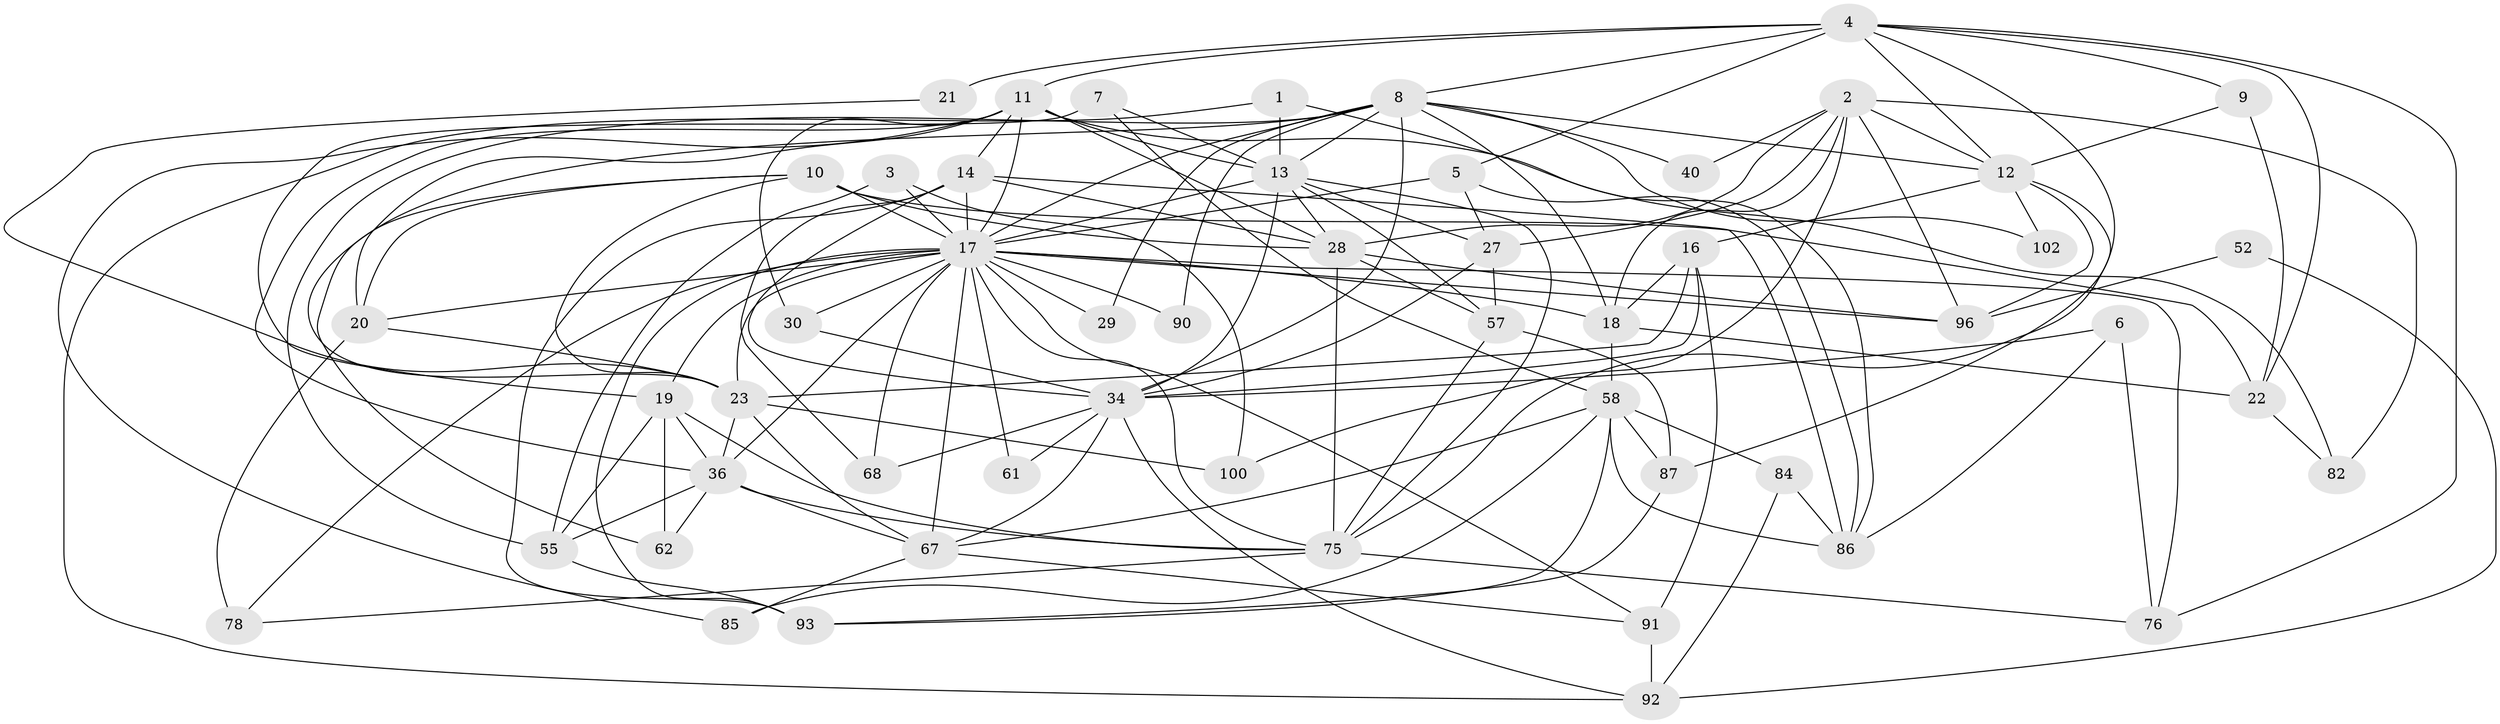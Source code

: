 // original degree distribution, {3: 0.27884615384615385, 4: 0.25, 6: 0.11538461538461539, 2: 0.14423076923076922, 7: 0.04807692307692308, 5: 0.15384615384615385, 8: 0.009615384615384616}
// Generated by graph-tools (version 1.1) at 2025/15/03/09/25 04:15:14]
// undirected, 52 vertices, 143 edges
graph export_dot {
graph [start="1"]
  node [color=gray90,style=filled];
  1;
  2 [super="+89"];
  3;
  4 [super="+49+79"];
  5 [super="+50"];
  6 [super="+54"];
  7;
  8 [super="+69+43"];
  9 [super="+73"];
  10 [super="+25"];
  11 [super="+15"];
  12 [super="+32+47"];
  13 [super="+59+95+37"];
  14 [super="+38"];
  16 [super="+35"];
  17 [super="+33+24"];
  18 [super="+39+56+103"];
  19 [super="+81"];
  20;
  21;
  22 [super="+64"];
  23 [super="+65+42"];
  27 [super="+46"];
  28 [super="+77"];
  29;
  30;
  34 [super="+98+71+97"];
  36 [super="+41"];
  40;
  52;
  55 [super="+83"];
  57;
  58 [super="+94+104+70"];
  61;
  62;
  67 [super="+80+99"];
  68;
  75 [super="+88"];
  76;
  78;
  82;
  84;
  85;
  86;
  87;
  90;
  91;
  92;
  93;
  96;
  100;
  102;
  1 -- 86;
  1 -- 92;
  1 -- 13;
  2 -- 100;
  2 -- 28;
  2 -- 40;
  2 -- 96;
  2 -- 18;
  2 -- 82;
  2 -- 27;
  2 -- 12;
  3 -- 100;
  3 -- 55;
  3 -- 17;
  4 -- 9 [weight=2];
  4 -- 76;
  4 -- 8 [weight=2];
  4 -- 21 [weight=2];
  4 -- 22;
  4 -- 11;
  4 -- 5;
  4 -- 12;
  4 -- 75;
  5 -- 27;
  5 -- 86;
  5 -- 17;
  6 -- 76;
  6 -- 86;
  6 -- 34;
  7 -- 58;
  7 -- 13;
  7 -- 19;
  8 -- 102;
  8 -- 23;
  8 -- 34;
  8 -- 40;
  8 -- 12;
  8 -- 29;
  8 -- 90;
  8 -- 55;
  8 -- 13;
  8 -- 18;
  8 -- 17;
  9 -- 12;
  9 -- 22;
  10 -- 28;
  10 -- 62;
  10 -- 20;
  10 -- 22;
  10 -- 23;
  10 -- 17 [weight=2];
  11 -- 13;
  11 -- 28 [weight=2];
  11 -- 36;
  11 -- 17;
  11 -- 82;
  11 -- 20;
  11 -- 85;
  11 -- 30;
  11 -- 14;
  12 -- 102;
  12 -- 16;
  12 -- 87;
  12 -- 96;
  13 -- 75;
  13 -- 34 [weight=3];
  13 -- 57;
  13 -- 27;
  13 -- 28;
  13 -- 17 [weight=2];
  14 -- 28;
  14 -- 17;
  14 -- 34;
  14 -- 68;
  14 -- 86;
  14 -- 93;
  16 -- 18;
  16 -- 34 [weight=2];
  16 -- 91;
  16 -- 23;
  17 -- 19;
  17 -- 18;
  17 -- 20;
  17 -- 36;
  17 -- 23;
  17 -- 78;
  17 -- 30;
  17 -- 67;
  17 -- 68;
  17 -- 75;
  17 -- 76;
  17 -- 90;
  17 -- 91;
  17 -- 29;
  17 -- 93;
  17 -- 96;
  17 -- 61;
  18 -- 58 [weight=2];
  18 -- 22;
  19 -- 75;
  19 -- 36;
  19 -- 55;
  19 -- 62;
  20 -- 23;
  20 -- 78;
  21 -- 23;
  22 -- 82;
  23 -- 100;
  23 -- 67;
  23 -- 36;
  27 -- 57;
  27 -- 34;
  28 -- 96;
  28 -- 57;
  28 -- 75;
  30 -- 34;
  34 -- 67;
  34 -- 68;
  34 -- 61;
  34 -- 92;
  36 -- 55;
  36 -- 62;
  36 -- 67;
  36 -- 75;
  52 -- 96;
  52 -- 92;
  55 -- 93;
  57 -- 87;
  57 -- 75;
  58 -- 85;
  58 -- 67;
  58 -- 86;
  58 -- 87;
  58 -- 84;
  58 -- 93;
  67 -- 91;
  67 -- 85;
  75 -- 76;
  75 -- 78;
  84 -- 86;
  84 -- 92;
  87 -- 93;
  91 -- 92;
}
